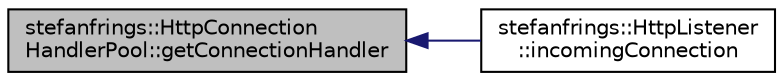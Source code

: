 digraph "stefanfrings::HttpConnectionHandlerPool::getConnectionHandler"
{
  edge [fontname="Helvetica",fontsize="10",labelfontname="Helvetica",labelfontsize="10"];
  node [fontname="Helvetica",fontsize="10",shape=record];
  rankdir="LR";
  Node7 [label="stefanfrings::HttpConnection\lHandlerPool::getConnectionHandler",height=0.2,width=0.4,color="black", fillcolor="grey75", style="filled", fontcolor="black"];
  Node7 -> Node8 [dir="back",color="midnightblue",fontsize="10",style="solid",fontname="Helvetica"];
  Node8 [label="stefanfrings::HttpListener\l::incomingConnection",height=0.2,width=0.4,color="black", fillcolor="white", style="filled",URL="$classstefanfrings_1_1_http_listener.html#a72530470ad6a62487b7b0d3d5c79d7b9"];
}
